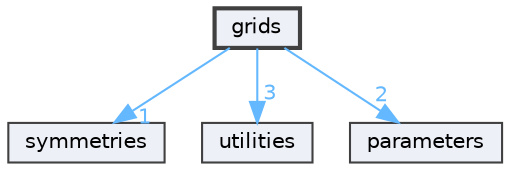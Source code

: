 digraph "grids"
{
 // INTERACTIVE_SVG=YES
 // LATEX_PDF_SIZE
  bgcolor="transparent";
  edge [fontname=Helvetica,fontsize=10,labelfontname=Helvetica,labelfontsize=10];
  node [fontname=Helvetica,fontsize=10,shape=box,height=0.2,width=0.4];
  compound=true
  dir_15107c8e7a0cc6e02ee0f5189f1c1343 [label="grids", fillcolor="#edf0f7", color="grey25", style="filled,bold", URL="dir_15107c8e7a0cc6e02ee0f5189f1c1343.html",tooltip=""];
  dir_3e5922525fa33f19479cfde15131040f [label="symmetries", fillcolor="#edf0f7", color="grey25", style="filled", URL="dir_3e5922525fa33f19479cfde15131040f.html",tooltip=""];
  dir_df38b2a5d584e0f6066b4518b95c638b [label="utilities", fillcolor="#edf0f7", color="grey25", style="filled", URL="dir_df38b2a5d584e0f6066b4518b95c638b.html",tooltip=""];
  dir_71fd758a6a15c08fe6e53029e0ced71d [label="parameters", fillcolor="#edf0f7", color="grey25", style="filled", URL="dir_71fd758a6a15c08fe6e53029e0ced71d.html",tooltip=""];
  dir_15107c8e7a0cc6e02ee0f5189f1c1343->dir_3e5922525fa33f19479cfde15131040f [headlabel="1", labeldistance=1.5 headhref="dir_000005_000016.html" href="dir_000005_000016.html" color="steelblue1" fontcolor="steelblue1"];
  dir_15107c8e7a0cc6e02ee0f5189f1c1343->dir_71fd758a6a15c08fe6e53029e0ced71d [headlabel="2", labeldistance=1.5 headhref="dir_000005_000013.html" href="dir_000005_000013.html" color="steelblue1" fontcolor="steelblue1"];
  dir_15107c8e7a0cc6e02ee0f5189f1c1343->dir_df38b2a5d584e0f6066b4518b95c638b [headlabel="3", labeldistance=1.5 headhref="dir_000005_000018.html" href="dir_000005_000018.html" color="steelblue1" fontcolor="steelblue1"];
}
